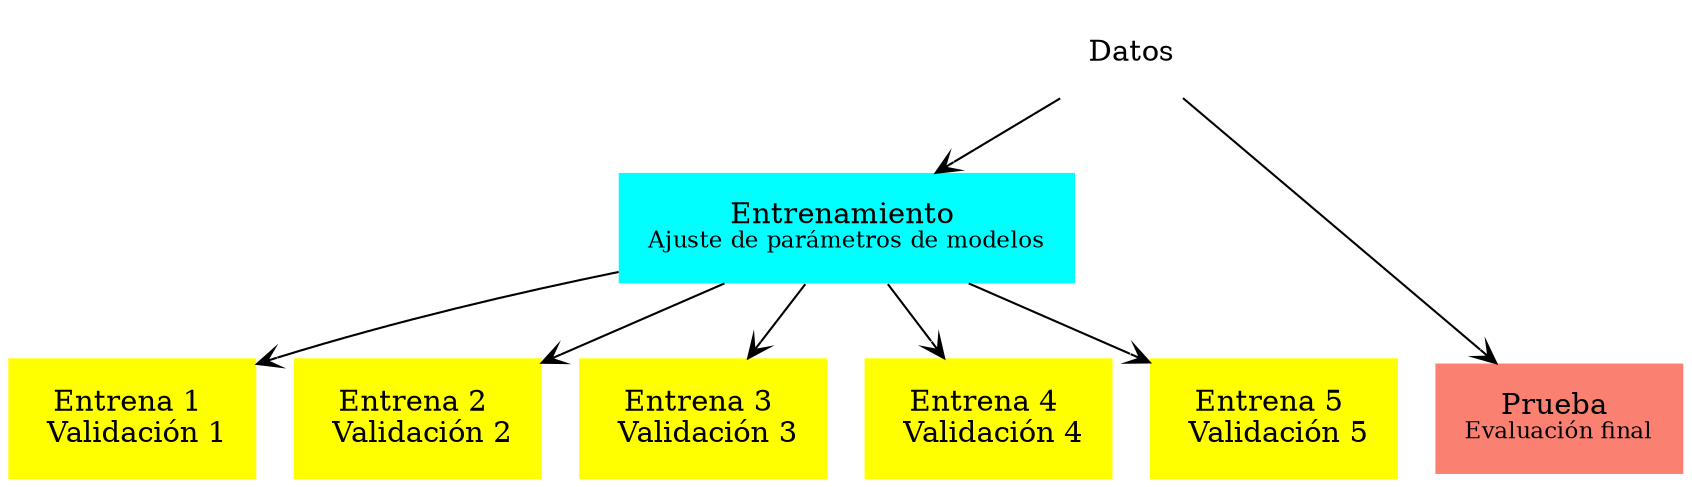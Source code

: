 digraph{

      graph[rankdir = TB]

      node[shape = plaintext style = filled ]


      node[fillcolor = White, margin = 0.2]
      C[label = Datos]

      node[fillcolor = Cyan, margin = 0.2]
      D[label = <Entrenamiento <FONT POINT-SIZE="11.0"><BR/>Ajuste de parámetros de modelos</FONT>>]
      node[fillcolor = Salmon, margin = 0.2]
      Q[label = <Prueba <FONT POINT-SIZE="11.0"><BR/>Evaluación final</FONT>>]

 node[fillcolor = Yellow, margin = 0.2]
      E[label = <Entrena 1 <BR/> Validación 1>]
      F[label = <Entrena 2 <BR/> Validación 2>]
      G[label = <Entrena 3 <BR/> Validación 3>]
      H[label = <Entrena 4 <BR/> Validación 4>]
      I[label = <Entrena 5 <BR/> Validación 5>]
      edge[color = black, arrowhead = vee, arrowsize = 1.0]
      C -> D
      C -> Q
      D -> E
      D -> F
      D -> G
      D -> H
      D -> I
      {rank = max; Q}
      }
